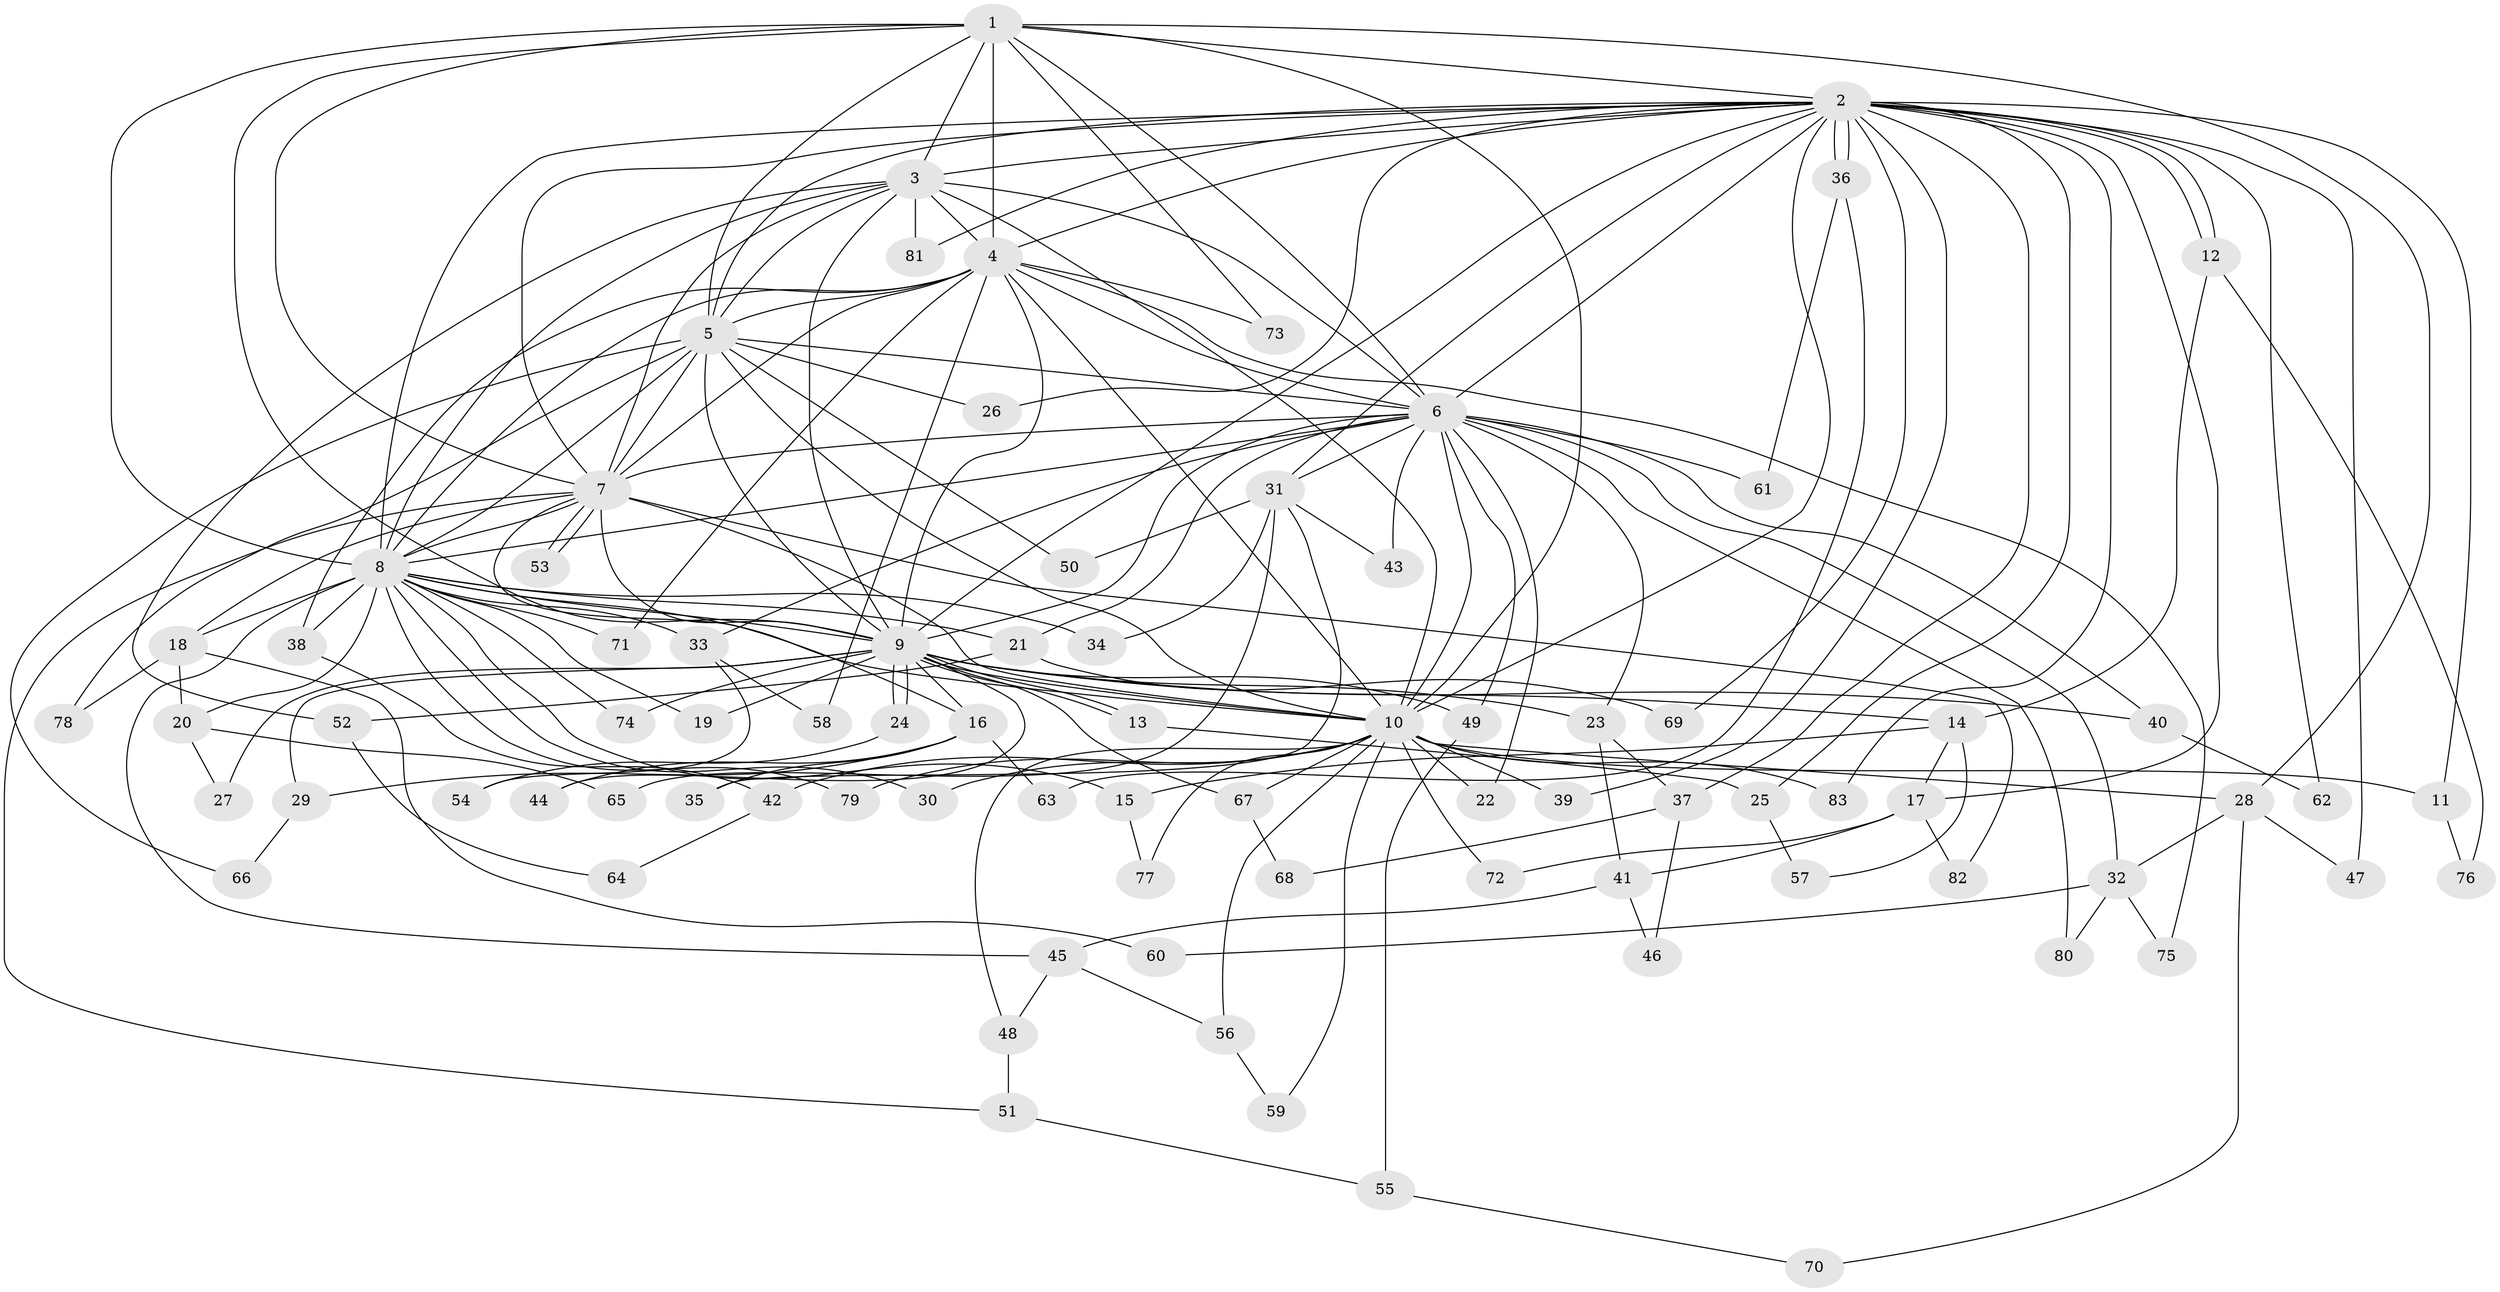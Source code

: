 // Generated by graph-tools (version 1.1) at 2025/14/03/09/25 04:14:01]
// undirected, 83 vertices, 191 edges
graph export_dot {
graph [start="1"]
  node [color=gray90,style=filled];
  1;
  2;
  3;
  4;
  5;
  6;
  7;
  8;
  9;
  10;
  11;
  12;
  13;
  14;
  15;
  16;
  17;
  18;
  19;
  20;
  21;
  22;
  23;
  24;
  25;
  26;
  27;
  28;
  29;
  30;
  31;
  32;
  33;
  34;
  35;
  36;
  37;
  38;
  39;
  40;
  41;
  42;
  43;
  44;
  45;
  46;
  47;
  48;
  49;
  50;
  51;
  52;
  53;
  54;
  55;
  56;
  57;
  58;
  59;
  60;
  61;
  62;
  63;
  64;
  65;
  66;
  67;
  68;
  69;
  70;
  71;
  72;
  73;
  74;
  75;
  76;
  77;
  78;
  79;
  80;
  81;
  82;
  83;
  1 -- 2;
  1 -- 3;
  1 -- 4;
  1 -- 5;
  1 -- 6;
  1 -- 7;
  1 -- 8;
  1 -- 9;
  1 -- 10;
  1 -- 28;
  1 -- 73;
  2 -- 3;
  2 -- 4;
  2 -- 5;
  2 -- 6;
  2 -- 7;
  2 -- 8;
  2 -- 9;
  2 -- 10;
  2 -- 11;
  2 -- 12;
  2 -- 12;
  2 -- 17;
  2 -- 25;
  2 -- 26;
  2 -- 31;
  2 -- 36;
  2 -- 36;
  2 -- 37;
  2 -- 39;
  2 -- 47;
  2 -- 62;
  2 -- 69;
  2 -- 81;
  2 -- 83;
  3 -- 4;
  3 -- 5;
  3 -- 6;
  3 -- 7;
  3 -- 8;
  3 -- 9;
  3 -- 10;
  3 -- 52;
  3 -- 81;
  4 -- 5;
  4 -- 6;
  4 -- 7;
  4 -- 8;
  4 -- 9;
  4 -- 10;
  4 -- 38;
  4 -- 58;
  4 -- 71;
  4 -- 73;
  4 -- 75;
  5 -- 6;
  5 -- 7;
  5 -- 8;
  5 -- 9;
  5 -- 10;
  5 -- 26;
  5 -- 50;
  5 -- 66;
  5 -- 78;
  6 -- 7;
  6 -- 8;
  6 -- 9;
  6 -- 10;
  6 -- 21;
  6 -- 22;
  6 -- 23;
  6 -- 31;
  6 -- 32;
  6 -- 33;
  6 -- 40;
  6 -- 43;
  6 -- 49;
  6 -- 61;
  6 -- 80;
  7 -- 8;
  7 -- 9;
  7 -- 10;
  7 -- 16;
  7 -- 18;
  7 -- 51;
  7 -- 53;
  7 -- 53;
  7 -- 82;
  8 -- 9;
  8 -- 10;
  8 -- 15;
  8 -- 18;
  8 -- 19;
  8 -- 20;
  8 -- 21;
  8 -- 30;
  8 -- 33;
  8 -- 34;
  8 -- 38;
  8 -- 45;
  8 -- 71;
  8 -- 74;
  8 -- 79;
  9 -- 10;
  9 -- 13;
  9 -- 13;
  9 -- 14;
  9 -- 16;
  9 -- 19;
  9 -- 23;
  9 -- 24;
  9 -- 24;
  9 -- 27;
  9 -- 29;
  9 -- 40;
  9 -- 44;
  9 -- 49;
  9 -- 67;
  9 -- 74;
  10 -- 11;
  10 -- 22;
  10 -- 28;
  10 -- 30;
  10 -- 39;
  10 -- 42;
  10 -- 48;
  10 -- 56;
  10 -- 59;
  10 -- 67;
  10 -- 72;
  10 -- 77;
  10 -- 79;
  10 -- 83;
  11 -- 76;
  12 -- 14;
  12 -- 76;
  13 -- 25;
  14 -- 15;
  14 -- 17;
  14 -- 57;
  15 -- 77;
  16 -- 29;
  16 -- 35;
  16 -- 44;
  16 -- 63;
  17 -- 41;
  17 -- 72;
  17 -- 82;
  18 -- 20;
  18 -- 60;
  18 -- 78;
  20 -- 27;
  20 -- 65;
  21 -- 52;
  21 -- 69;
  23 -- 37;
  23 -- 41;
  24 -- 54;
  25 -- 57;
  28 -- 32;
  28 -- 47;
  28 -- 70;
  29 -- 66;
  31 -- 34;
  31 -- 35;
  31 -- 43;
  31 -- 50;
  31 -- 65;
  32 -- 60;
  32 -- 75;
  32 -- 80;
  33 -- 54;
  33 -- 58;
  36 -- 61;
  36 -- 63;
  37 -- 46;
  37 -- 68;
  38 -- 42;
  40 -- 62;
  41 -- 45;
  41 -- 46;
  42 -- 64;
  45 -- 48;
  45 -- 56;
  48 -- 51;
  49 -- 55;
  51 -- 55;
  52 -- 64;
  55 -- 70;
  56 -- 59;
  67 -- 68;
}
